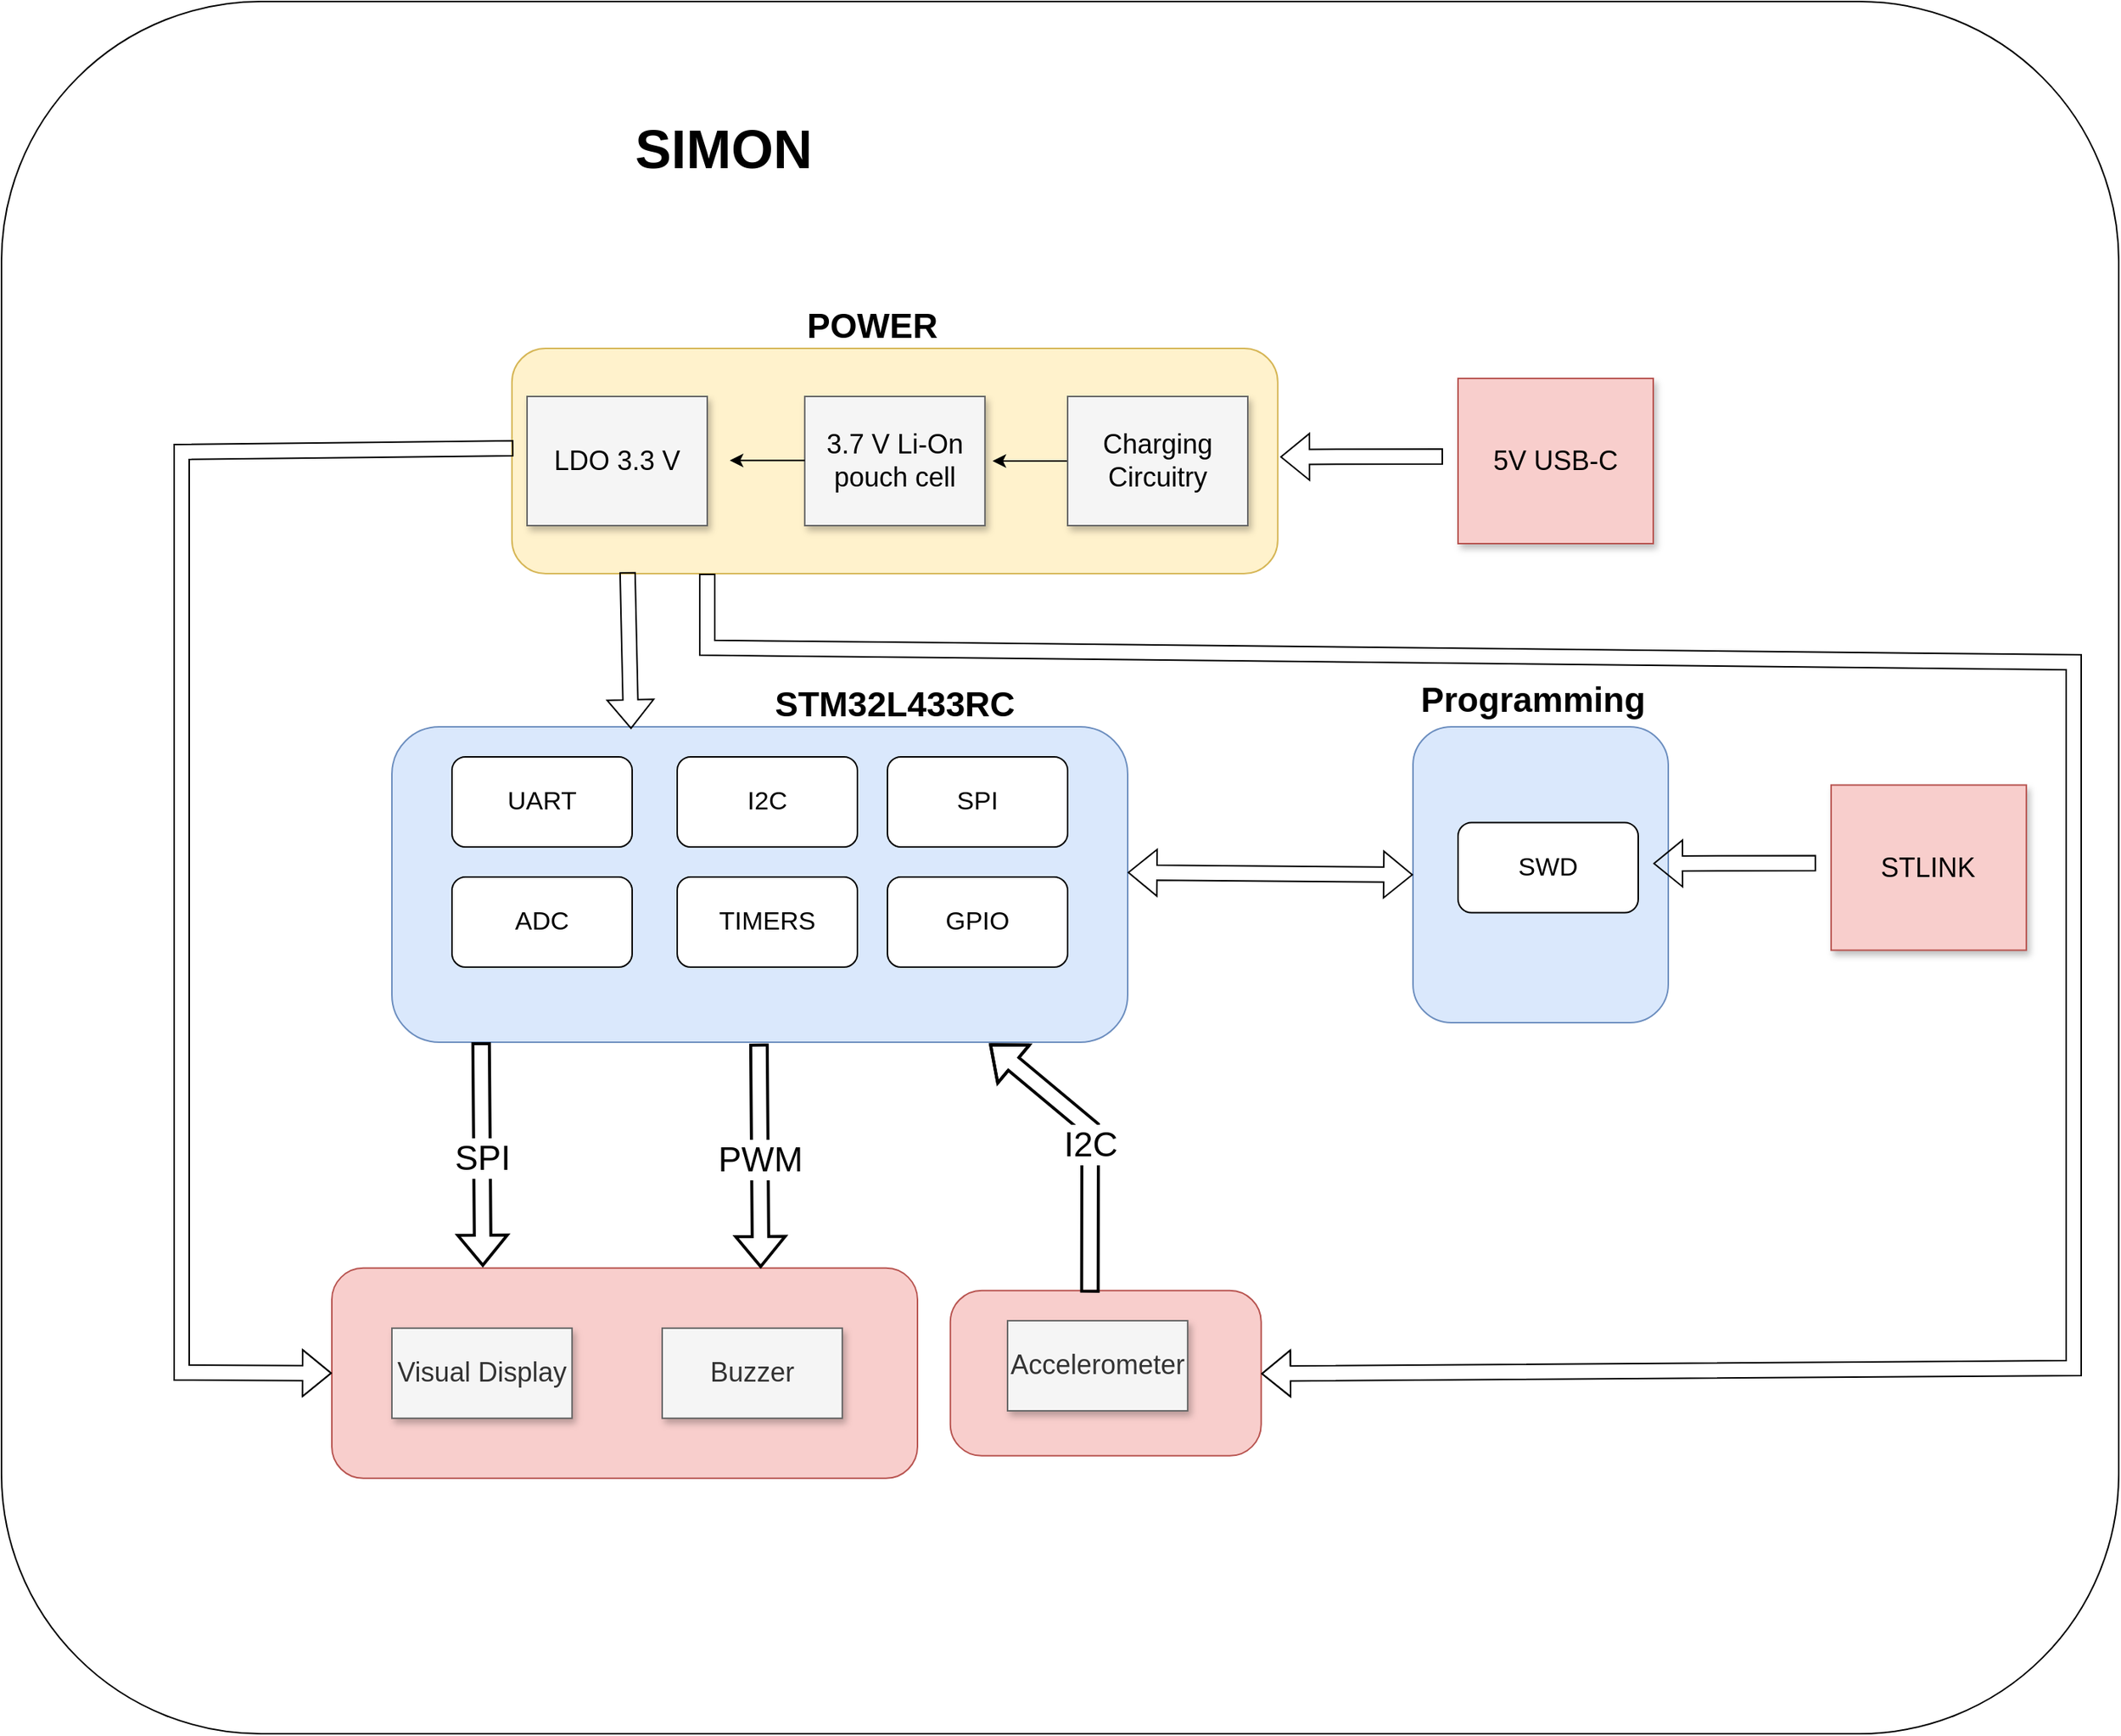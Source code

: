 <mxfile version="28.1.2">
  <diagram name="Page-1" id="uZG3YzDhr_P1WSOu9hmI">
    <mxGraphModel dx="1943" dy="1238" grid="1" gridSize="10" guides="1" tooltips="1" connect="1" arrows="1" fold="1" page="1" pageScale="1" pageWidth="850" pageHeight="1100" math="0" shadow="0">
      <root>
        <mxCell id="0" />
        <mxCell id="1" parent="0" />
        <mxCell id="X32Z_OJ9ixrD31oqLbmV-1" value="" style="rounded=1;whiteSpace=wrap;html=1;movable=1;resizable=1;rotatable=1;deletable=1;editable=1;locked=0;connectable=1;" parent="1" vertex="1">
          <mxGeometry x="540" y="490" width="1410" height="1153.5" as="geometry" />
        </mxCell>
        <mxCell id="X32Z_OJ9ixrD31oqLbmV-2" value="" style="rounded=1;whiteSpace=wrap;html=1;fillColor=#f8cecc;strokeColor=#b85450;rotation=90;arcSize=19;" parent="1" vertex="1">
          <mxGeometry x="1220.36" y="1299.91" width="110.05" height="207" as="geometry" />
        </mxCell>
        <mxCell id="X32Z_OJ9ixrD31oqLbmV-3" value="" style="rounded=1;whiteSpace=wrap;html=1;fillColor=#fff2cc;strokeColor=#d6b656;" parent="1" vertex="1">
          <mxGeometry x="879.93" y="721" width="510" height="150" as="geometry" />
        </mxCell>
        <mxCell id="X32Z_OJ9ixrD31oqLbmV-5" value="5V USB-C" style="whiteSpace=wrap;html=1;shadow=1;fontSize=18;fillColor=#f8cecc;strokeColor=#b85450;" parent="1" vertex="1">
          <mxGeometry x="1510" y="741" width="130" height="110" as="geometry" />
        </mxCell>
        <mxCell id="X32Z_OJ9ixrD31oqLbmV-55" value="" style="edgeStyle=orthogonalEdgeStyle;rounded=0;orthogonalLoop=1;jettySize=auto;html=1;" parent="1" source="X32Z_OJ9ixrD31oqLbmV-6" edge="1">
          <mxGeometry relative="1" as="geometry">
            <mxPoint x="1200" y="796" as="targetPoint" />
          </mxGeometry>
        </mxCell>
        <mxCell id="X32Z_OJ9ixrD31oqLbmV-6" value="&lt;div&gt;Charging Circuitry&lt;/div&gt;" style="whiteSpace=wrap;html=1;shadow=1;fontSize=18;fillColor=#f5f5f5;strokeColor=#666666;" parent="1" vertex="1">
          <mxGeometry x="1250" y="753" width="120" height="86" as="geometry" />
        </mxCell>
        <mxCell id="X32Z_OJ9ixrD31oqLbmV-7" value="&lt;h1 style=&quot;margin-top: 0px;&quot;&gt;&lt;font style=&quot;font-size: 36px;&quot;&gt;SIMON&lt;/font&gt;&lt;/h1&gt;" style="text;html=1;whiteSpace=wrap;overflow=hidden;rounded=0;" parent="1" vertex="1">
          <mxGeometry x="960" y="560" width="420" height="60" as="geometry" />
        </mxCell>
        <mxCell id="X32Z_OJ9ixrD31oqLbmV-9" value="&lt;div&gt;3.7 V Li-On pouch cell&lt;/div&gt;" style="whiteSpace=wrap;html=1;shadow=1;fontSize=18;fillColor=#f5f5f5;strokeColor=#666666;" parent="1" vertex="1">
          <mxGeometry x="1074.93" y="753" width="120" height="86" as="geometry" />
        </mxCell>
        <mxCell id="X32Z_OJ9ixrD31oqLbmV-10" value="" style="shape=flexArrow;endArrow=classic;html=1;rounded=0;entryX=1.003;entryY=0.531;entryDx=0;entryDy=0;entryPerimeter=0;" parent="1" edge="1">
          <mxGeometry width="50" height="50" relative="1" as="geometry">
            <mxPoint x="1500" y="793" as="sourcePoint" />
            <mxPoint x="1391.56" y="793.27" as="targetPoint" />
          </mxGeometry>
        </mxCell>
        <mxCell id="X32Z_OJ9ixrD31oqLbmV-11" value="Accelerometer" style="whiteSpace=wrap;html=1;shadow=1;fontSize=18;fillColor=#f5f5f5;strokeColor=#666666;fontColor=#333333;" parent="1" vertex="1">
          <mxGeometry x="1210.0" y="1368.48" width="119.93" height="60" as="geometry" />
        </mxCell>
        <mxCell id="X32Z_OJ9ixrD31oqLbmV-12" value="" style="rounded=1;whiteSpace=wrap;html=1;fillColor=#dae8fc;strokeColor=#6c8ebf;" parent="1" vertex="1">
          <mxGeometry x="800" y="973" width="490" height="210" as="geometry" />
        </mxCell>
        <mxCell id="X32Z_OJ9ixrD31oqLbmV-13" value="&lt;span style=&quot;font-size: 23px;&quot;&gt;&lt;b&gt;STM32L433RC&lt;/b&gt;&lt;/span&gt;" style="text;html=1;align=center;verticalAlign=middle;whiteSpace=wrap;rounded=0;" parent="1" vertex="1">
          <mxGeometry x="1064.93" y="943" width="140" height="30" as="geometry" />
        </mxCell>
        <mxCell id="X32Z_OJ9ixrD31oqLbmV-14" value="" style="shape=flexArrow;endArrow=classic;html=1;rounded=0;exitX=0.151;exitY=0.993;exitDx=0;exitDy=0;exitPerimeter=0;entryX=0.325;entryY=0.007;entryDx=0;entryDy=0;entryPerimeter=0;" parent="1" source="X32Z_OJ9ixrD31oqLbmV-3" target="X32Z_OJ9ixrD31oqLbmV-12" edge="1">
          <mxGeometry width="50" height="50" relative="1" as="geometry">
            <mxPoint x="958.46" y="880" as="sourcePoint" />
            <mxPoint x="958.46" y="950" as="targetPoint" />
          </mxGeometry>
        </mxCell>
        <mxCell id="X32Z_OJ9ixrD31oqLbmV-15" value="&lt;span style=&quot;font-size: 17px;&quot;&gt;UART&lt;/span&gt;" style="rounded=1;whiteSpace=wrap;html=1;" parent="1" vertex="1">
          <mxGeometry x="840" y="993" width="120" height="60" as="geometry" />
        </mxCell>
        <mxCell id="X32Z_OJ9ixrD31oqLbmV-16" value="&lt;span style=&quot;font-size: 17px;&quot;&gt;I2C&lt;/span&gt;" style="rounded=1;whiteSpace=wrap;html=1;" parent="1" vertex="1">
          <mxGeometry x="990" y="993" width="120" height="60" as="geometry" />
        </mxCell>
        <mxCell id="X32Z_OJ9ixrD31oqLbmV-17" value="&lt;span style=&quot;font-size: 17px;&quot;&gt;SPI&lt;/span&gt;&lt;span style=&quot;color: rgba(0, 0, 0, 0); font-family: monospace; font-size: 0px; text-align: start; text-wrap: nowrap;&quot;&gt;%3CmxGraphModel%3E%3Croot%3E%3CmxCell%20id%3D%220%22%2F%3E%3CmxCell%20id%3D%221%22%20parent%3D%220%22%2F%3E%3CmxCell%20id%3D%222%22%20value%3D%22%26lt%3Bspan%20style%3D%26quot%3Bfont-size%3A%2017px%3B%26quot%3B%26gt%3BEthernet%26amp%3Bnbsp%3B%26lt%3B%2Fspan%26gt%3B%22%20style%3D%22rounded%3D1%3BwhiteSpace%3Dwrap%3Bhtml%3D1%3B%22%20vertex%3D%221%22%20parent%3D%221%22%3E%3CmxGeometry%20x%3D%22540%22%20y%3D%221530%22%20width%3D%22120%22%20height%3D%2260%22%20as%3D%22geometry%22%2F%3E%3C%2FmxCell%3E%3C%2Froot%3E%3C%2FmxGraphModel%3E&lt;/span&gt;" style="rounded=1;whiteSpace=wrap;html=1;" parent="1" vertex="1">
          <mxGeometry x="1130" y="993" width="120" height="60" as="geometry" />
        </mxCell>
        <mxCell id="X32Z_OJ9ixrD31oqLbmV-18" value="&lt;span style=&quot;font-size: 17px;&quot;&gt;GPIO&lt;/span&gt;&lt;span style=&quot;color: rgba(0, 0, 0, 0); font-family: monospace; font-size: 0px; text-align: start; text-wrap: nowrap;&quot;&gt;%3CmxGraphModel%3E%3Croot%3E%3CmxCell%20id%3D%220%22%2F%3E%3CmxCell%20id%3D%221%22%20parent%3D%220%22%2F%3E%3CmxCell%20id%3D%222%22%20value%3D%22%26lt%3Bspan%20style%3D%26quot%3Bfont-size%3A%2017px%3B%26quot%3B%26gt%3BEthernet%26amp%3Bnbsp%3B%26lt%3B%2Fspan%26gt%3B%22%20style%3D%22rounded%3D1%3BwhiteSpace%3Dwrap%3Bhtml%3D1%3B%22%20vertex%3D%221%22%20parent%3D%221%22%3E%3CmxGeometry%20x%3D%22540%22%20y%3D%221530%22%20width%3D%22120%22%20height%3D%2260%22%20as%3D%22geometry%22%2F%3E%3C%2FmxCell%3E%3C%2Froot%3E%3C%2FmxGraphModel%3E&lt;/span&gt;" style="rounded=1;whiteSpace=wrap;html=1;" parent="1" vertex="1">
          <mxGeometry x="1130" y="1073" width="120" height="60" as="geometry" />
        </mxCell>
        <mxCell id="X32Z_OJ9ixrD31oqLbmV-19" value="&lt;span style=&quot;font-size: 17px;&quot;&gt;TIMERS&lt;/span&gt;" style="rounded=1;whiteSpace=wrap;html=1;" parent="1" vertex="1">
          <mxGeometry x="990" y="1073" width="120" height="60" as="geometry" />
        </mxCell>
        <mxCell id="X32Z_OJ9ixrD31oqLbmV-24" value="" style="rounded=1;whiteSpace=wrap;html=1;fillColor=#f8cecc;strokeColor=#b85450;" parent="1" vertex="1">
          <mxGeometry x="760" y="1333.41" width="390" height="140" as="geometry" />
        </mxCell>
        <mxCell id="X32Z_OJ9ixrD31oqLbmV-38" value="&lt;b&gt;&lt;font style=&quot;font-size: 23px;&quot;&gt;POWER&lt;/font&gt;&lt;/b&gt;" style="text;html=1;align=center;verticalAlign=middle;whiteSpace=wrap;rounded=0;" parent="1" vertex="1">
          <mxGeometry x="1050" y="691" width="140" height="30" as="geometry" />
        </mxCell>
        <mxCell id="X32Z_OJ9ixrD31oqLbmV-45" value="&lt;span style=&quot;font-size: 17px;&quot;&gt;ADC&lt;/span&gt;" style="rounded=1;whiteSpace=wrap;html=1;" parent="1" vertex="1">
          <mxGeometry x="840" y="1073" width="120" height="60" as="geometry" />
        </mxCell>
        <mxCell id="X32Z_OJ9ixrD31oqLbmV-56" value="&lt;div&gt;LDO 3.3 V&lt;/div&gt;" style="whiteSpace=wrap;html=1;shadow=1;fontSize=18;fillColor=#f5f5f5;strokeColor=#666666;" parent="1" vertex="1">
          <mxGeometry x="890" y="753" width="120" height="86" as="geometry" />
        </mxCell>
        <mxCell id="X32Z_OJ9ixrD31oqLbmV-57" value="" style="edgeStyle=orthogonalEdgeStyle;rounded=0;orthogonalLoop=1;jettySize=auto;html=1;" parent="1" edge="1">
          <mxGeometry relative="1" as="geometry">
            <mxPoint x="1075" y="795.63" as="sourcePoint" />
            <mxPoint x="1025" y="795.63" as="targetPoint" />
          </mxGeometry>
        </mxCell>
        <mxCell id="X32Z_OJ9ixrD31oqLbmV-58" value="Visual Display" style="whiteSpace=wrap;html=1;shadow=1;fontSize=18;fillColor=#f5f5f5;strokeColor=#666666;fontColor=#333333;" parent="1" vertex="1">
          <mxGeometry x="800" y="1373.41" width="119.93" height="60" as="geometry" />
        </mxCell>
        <mxCell id="X32Z_OJ9ixrD31oqLbmV-59" value="Buzzer" style="whiteSpace=wrap;html=1;shadow=1;fontSize=18;fillColor=#f5f5f5;strokeColor=#666666;fontColor=#333333;" parent="1" vertex="1">
          <mxGeometry x="980" y="1373.41" width="119.93" height="60" as="geometry" />
        </mxCell>
        <mxCell id="X32Z_OJ9ixrD31oqLbmV-61" value="&lt;font style=&quot;font-size: 23px;&quot;&gt;I2C&lt;/font&gt;" style="shape=flexArrow;endArrow=classic;html=1;rounded=0;entryX=0.812;entryY=1.005;entryDx=0;entryDy=0;entryPerimeter=0;strokeWidth=2;exitX=0.013;exitY=0.551;exitDx=0;exitDy=0;exitPerimeter=0;" parent="1" source="X32Z_OJ9ixrD31oqLbmV-2" target="X32Z_OJ9ixrD31oqLbmV-12" edge="1">
          <mxGeometry width="50" height="50" relative="1" as="geometry">
            <mxPoint x="1370" y="1340" as="sourcePoint" />
            <mxPoint x="1370" y="1510" as="targetPoint" />
            <Array as="points">
              <mxPoint x="1265" y="1240" />
            </Array>
          </mxGeometry>
        </mxCell>
        <mxCell id="X32Z_OJ9ixrD31oqLbmV-62" value="&lt;font style=&quot;font-size: 23px;&quot;&gt;SPI&lt;/font&gt;" style="shape=flexArrow;endArrow=classic;html=1;rounded=0;exitX=0.561;exitY=0.986;exitDx=0;exitDy=0;exitPerimeter=0;strokeWidth=2;" parent="1" edge="1">
          <mxGeometry x="0.03" width="50" height="50" relative="1" as="geometry">
            <mxPoint x="859.39" y="1183" as="sourcePoint" />
            <mxPoint x="860.54" y="1332.51" as="targetPoint" />
            <mxPoint as="offset" />
          </mxGeometry>
        </mxCell>
        <mxCell id="X32Z_OJ9ixrD31oqLbmV-64" value="" style="shape=flexArrow;endArrow=classic;html=1;rounded=0;entryX=0.5;entryY=0;entryDx=0;entryDy=0;exitX=0.255;exitY=0.998;exitDx=0;exitDy=0;exitPerimeter=0;" parent="1" edge="1">
          <mxGeometry width="50" height="50" relative="1" as="geometry">
            <mxPoint x="1010" y="871" as="sourcePoint" />
            <mxPoint x="1378.905" y="1403.71" as="targetPoint" />
            <Array as="points">
              <mxPoint x="1010.02" y="920.3" />
              <mxPoint x="1920" y="930" />
              <mxPoint x="1920" y="1400" />
            </Array>
          </mxGeometry>
        </mxCell>
        <mxCell id="X32Z_OJ9ixrD31oqLbmV-66" value="" style="shape=flexArrow;endArrow=classic;html=1;rounded=0;exitX=0.002;exitY=0.443;exitDx=0;exitDy=0;exitPerimeter=0;entryX=0;entryY=0.5;entryDx=0;entryDy=0;" parent="1" source="X32Z_OJ9ixrD31oqLbmV-3" target="X32Z_OJ9ixrD31oqLbmV-24" edge="1">
          <mxGeometry width="50" height="50" relative="1" as="geometry">
            <mxPoint x="660" y="810" as="sourcePoint" />
            <mxPoint x="660" y="915" as="targetPoint" />
            <Array as="points">
              <mxPoint x="660" y="790" />
              <mxPoint x="660" y="1403" />
            </Array>
          </mxGeometry>
        </mxCell>
        <mxCell id="X32Z_OJ9ixrD31oqLbmV-67" value="" style="rounded=1;whiteSpace=wrap;html=1;fillColor=#dae8fc;strokeColor=#6c8ebf;" parent="1" vertex="1">
          <mxGeometry x="1480" y="973" width="170" height="197" as="geometry" />
        </mxCell>
        <mxCell id="X32Z_OJ9ixrD31oqLbmV-68" value="&lt;span style=&quot;font-size: 23px;&quot;&gt;&lt;b&gt;Programming&lt;/b&gt;&lt;/span&gt;" style="text;html=1;align=center;verticalAlign=middle;whiteSpace=wrap;rounded=0;" parent="1" vertex="1">
          <mxGeometry x="1490" y="940" width="140" height="30" as="geometry" />
        </mxCell>
        <mxCell id="X32Z_OJ9ixrD31oqLbmV-69" value="&lt;span style=&quot;font-size: 17px;&quot;&gt;SWD&lt;/span&gt;" style="rounded=1;whiteSpace=wrap;html=1;" parent="1" vertex="1">
          <mxGeometry x="1510" y="1036.75" width="120" height="60" as="geometry" />
        </mxCell>
        <mxCell id="X32Z_OJ9ixrD31oqLbmV-70" value="STLINK" style="whiteSpace=wrap;html=1;shadow=1;fontSize=18;fillColor=#f8cecc;strokeColor=#b85450;" parent="1" vertex="1">
          <mxGeometry x="1758.44" y="1011.75" width="130" height="110" as="geometry" />
        </mxCell>
        <mxCell id="X32Z_OJ9ixrD31oqLbmV-71" value="" style="shape=flexArrow;endArrow=classic;html=1;rounded=0;entryX=1.003;entryY=0.531;entryDx=0;entryDy=0;entryPerimeter=0;" parent="1" edge="1">
          <mxGeometry width="50" height="50" relative="1" as="geometry">
            <mxPoint x="1748.44" y="1063.75" as="sourcePoint" />
            <mxPoint x="1640" y="1064.02" as="targetPoint" />
          </mxGeometry>
        </mxCell>
        <mxCell id="X32Z_OJ9ixrD31oqLbmV-72" value="" style="shape=flexArrow;endArrow=classic;html=1;rounded=0;entryX=0;entryY=0.5;entryDx=0;entryDy=0;startArrow=block;" parent="1" target="X32Z_OJ9ixrD31oqLbmV-67" edge="1">
          <mxGeometry width="50" height="50" relative="1" as="geometry">
            <mxPoint x="1290" y="1070" as="sourcePoint" />
            <mxPoint x="1378.93" y="1222.51" as="targetPoint" />
          </mxGeometry>
        </mxCell>
        <mxCell id="X90XGQGWyJXYzAwb6NL8-1" value="&lt;font style=&quot;font-size: 23px;&quot;&gt;PWM&lt;/font&gt;" style="shape=flexArrow;endArrow=classic;html=1;rounded=0;exitX=0.561;exitY=0.986;exitDx=0;exitDy=0;exitPerimeter=0;strokeWidth=2;" edge="1" parent="1">
          <mxGeometry x="0.03" width="50" height="50" relative="1" as="geometry">
            <mxPoint x="1044.43" y="1183.9" as="sourcePoint" />
            <mxPoint x="1045.58" y="1333.41" as="targetPoint" />
            <mxPoint as="offset" />
          </mxGeometry>
        </mxCell>
      </root>
    </mxGraphModel>
  </diagram>
</mxfile>
